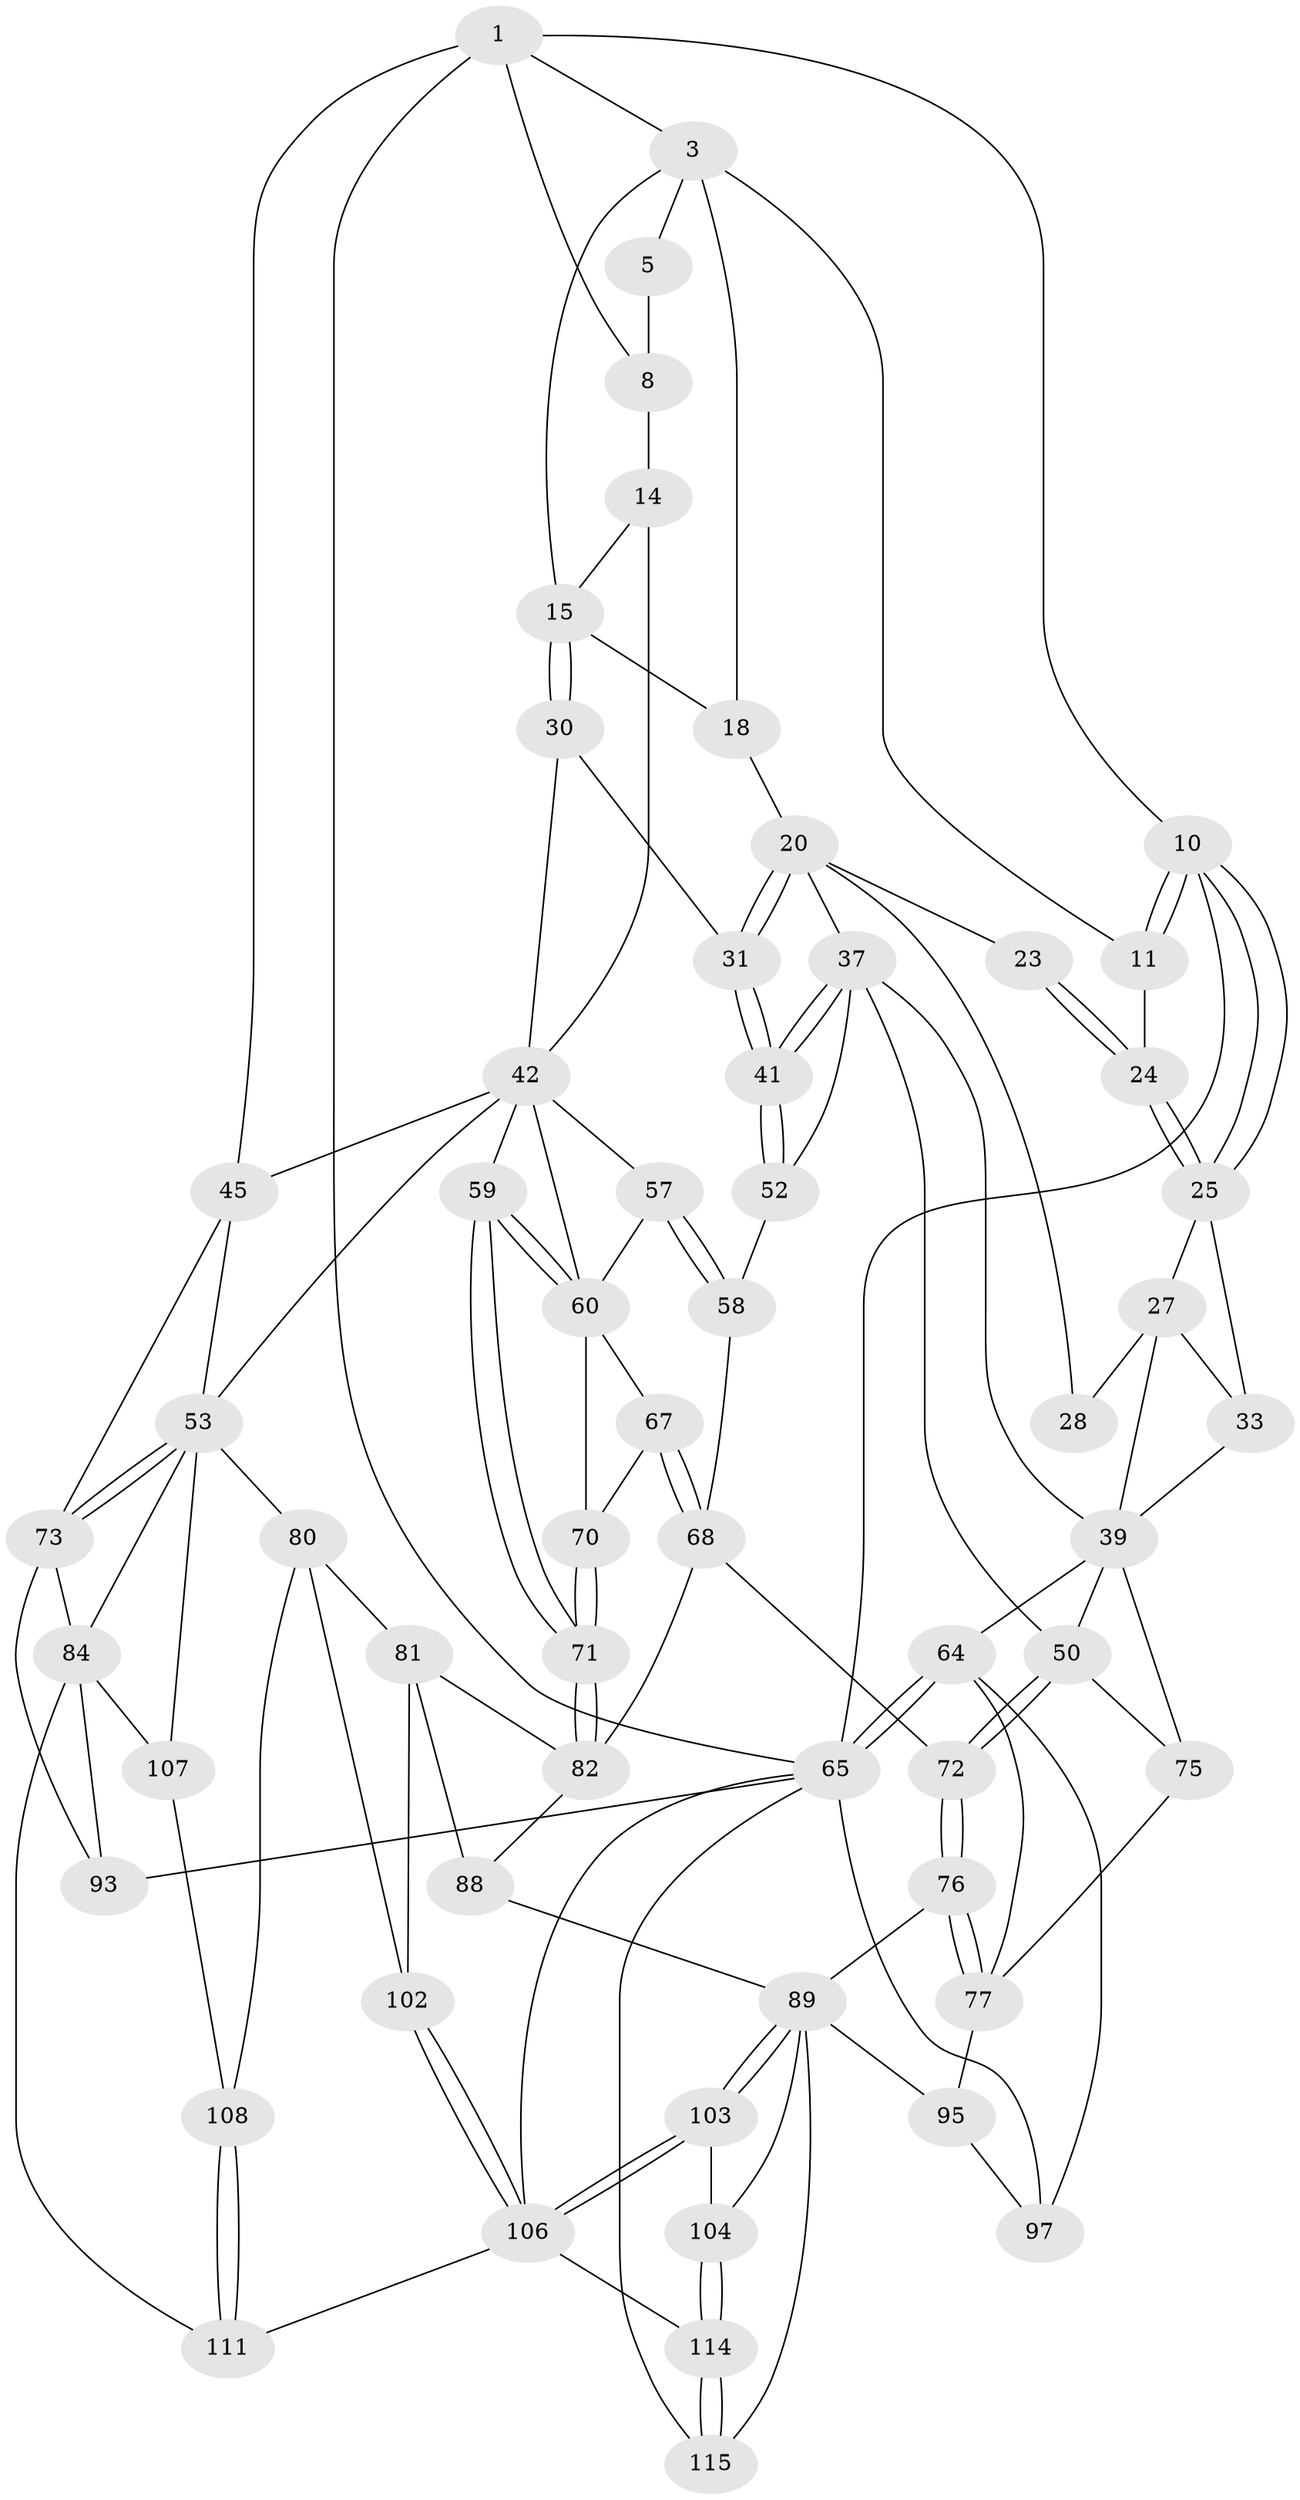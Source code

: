 // original degree distribution, {4: 0.2457627118644068, 5: 0.4830508474576271, 6: 0.2457627118644068, 3: 0.025423728813559324}
// Generated by graph-tools (version 1.1) at 2025/17/03/09/25 04:17:06]
// undirected, 59 vertices, 135 edges
graph export_dot {
graph [start="1"]
  node [color=gray90,style=filled];
  1 [pos="+0.7880754722525436+0",super="+2+6"];
  3 [pos="+0.4573793815925392+0",super="+4+12"];
  5 [pos="+0.7755760947768479+0.039627996640971955"];
  8 [pos="+1+0.13712083219589208",super="+9"];
  10 [pos="+0+0"];
  11 [pos="+0+0",super="+13"];
  14 [pos="+0.6933340112162238+0.19084187961377566",super="+35"];
  15 [pos="+0.558655943052324+0.20885292483937606",super="+16"];
  18 [pos="+0.3128873400463868+0.20651528064389804",super="+19"];
  20 [pos="+0.314662296763958+0.25126193079068687",super="+21"];
  23 [pos="+0.1861869905139709+0.19588227571752537"];
  24 [pos="+0.19130932503590206+0.15933684976312024"];
  25 [pos="+0+0",super="+26"];
  27 [pos="+0.04075088577410139+0.22451772445326468",super="+29"];
  28 [pos="+0.15703660905547437+0.2544707914080309"];
  30 [pos="+0.5490159404523516+0.27067079633099744"];
  31 [pos="+0.4404079948742808+0.3508522039233741"];
  33 [pos="+0+0.3930928342392918",super="+34"];
  37 [pos="+0.26066795452796837+0.2741753483515391",super="+38"];
  39 [pos="+0.17640453872588316+0.38233545840017336",super="+47"];
  41 [pos="+0.3768816713788694+0.4305915436706095"];
  42 [pos="+0.8631966808177564+0.35018266269936443",super="+43"];
  45 [pos="+1+0.4974613397027709",super="+46"];
  50 [pos="+0.2385917260185182+0.5641515286301466",super="+51"];
  52 [pos="+0.36607176300599+0.45190271159243606"];
  53 [pos="+0.8910259948177115+0.533603074896275",super="+54"];
  57 [pos="+0.5096671923847927+0.5281528670428125"];
  58 [pos="+0.38957956920079856+0.47841449206706077"];
  59 [pos="+0.7077785035833873+0.5939297422439694"];
  60 [pos="+0.6253149894069091+0.4554924139004573",super="+61"];
  64 [pos="+0+0.6386148371214264",super="+86"];
  65 [pos="+0+0.7651340367886083",super="+112+66"];
  67 [pos="+0.48854609732789894+0.6510934876854166"];
  68 [pos="+0.45147647702278776+0.677945448148596",super="+69"];
  70 [pos="+0.6453729801773972+0.6299366916081303"];
  71 [pos="+0.6462546059902448+0.6302303168347136"];
  72 [pos="+0.26230062705465074+0.6336900207205348"];
  73 [pos="+1+0.6239245278839385",super="+74+83"];
  75 [pos="+0.11191122942064823+0.6385137129706137"];
  76 [pos="+0.2648146376313201+0.6590050188050988"];
  77 [pos="+0.12491268960008735+0.6807966064952368",super="+85"];
  80 [pos="+0.6789214015652429+0.757903589628291",super="+101"];
  81 [pos="+0.6340945549419333+0.7091522759732136",super="+99"];
  82 [pos="+0.6336986392948826+0.6981351918795802",super="+87"];
  84 [pos="+0.8745597742399019+0.7751502685602824",super="+109"];
  88 [pos="+0.4365486808725086+0.7371836318548834"];
  89 [pos="+0.4253758589561025+0.7465780169632833",super="+90"];
  93 [pos="+1+1",super="+94"];
  95 [pos="+0.16297757365600893+0.7572736106204603",super="+96"];
  97 [pos="+0.12705651908617013+0.8334281932325718"];
  102 [pos="+0.5944256473252758+0.8933709528002693"];
  103 [pos="+0.412887571490059+0.8192364723667155"];
  104 [pos="+0.3939979494127399+0.8463060504452502"];
  106 [pos="+0.583695153254893+0.920685530182741",super="+113"];
  107 [pos="+0.7499685212294512+0.83280650217923"];
  108 [pos="+0.7291688513287488+0.850970783827266"];
  111 [pos="+0.7451540390754807+1"];
  114 [pos="+0.47250067188186456+1"];
  115 [pos="+0.27923263170439455+1"];
  1 -- 3;
  1 -- 8;
  1 -- 10;
  1 -- 45;
  1 -- 65;
  3 -- 18 [weight=2];
  3 -- 5;
  3 -- 15;
  3 -- 11;
  5 -- 8;
  8 -- 14 [weight=2];
  10 -- 11;
  10 -- 11;
  10 -- 25;
  10 -- 25;
  10 -- 65;
  11 -- 24;
  14 -- 15;
  14 -- 42;
  15 -- 30;
  15 -- 30;
  15 -- 18;
  18 -- 20;
  20 -- 31;
  20 -- 31;
  20 -- 37;
  20 -- 28;
  20 -- 23;
  23 -- 24;
  23 -- 24;
  24 -- 25;
  24 -- 25;
  25 -- 27;
  25 -- 33;
  27 -- 33 [weight=2];
  27 -- 28 [weight=2];
  27 -- 39;
  30 -- 31;
  30 -- 42;
  31 -- 41;
  31 -- 41;
  33 -- 39;
  37 -- 41;
  37 -- 41;
  37 -- 50;
  37 -- 52;
  37 -- 39;
  39 -- 64;
  39 -- 50;
  39 -- 75;
  41 -- 52;
  41 -- 52;
  42 -- 45;
  42 -- 53;
  42 -- 57;
  42 -- 59;
  42 -- 60;
  45 -- 73;
  45 -- 53;
  50 -- 72;
  50 -- 72;
  50 -- 75;
  52 -- 58;
  53 -- 73;
  53 -- 73;
  53 -- 80;
  53 -- 84;
  53 -- 107;
  57 -- 58;
  57 -- 58;
  57 -- 60;
  58 -- 68;
  59 -- 60;
  59 -- 60;
  59 -- 71;
  59 -- 71;
  60 -- 67;
  60 -- 70;
  64 -- 65 [weight=2];
  64 -- 65;
  64 -- 97;
  64 -- 77;
  65 -- 97;
  65 -- 115;
  65 -- 106;
  65 -- 93;
  67 -- 68;
  67 -- 68;
  67 -- 70;
  68 -- 82;
  68 -- 72;
  70 -- 71;
  70 -- 71;
  71 -- 82;
  71 -- 82;
  72 -- 76;
  72 -- 76;
  73 -- 93 [weight=2];
  73 -- 84;
  75 -- 77;
  76 -- 77;
  76 -- 77;
  76 -- 89;
  77 -- 95;
  80 -- 81;
  80 -- 108;
  80 -- 102;
  81 -- 82;
  81 -- 88;
  81 -- 102;
  82 -- 88;
  84 -- 107;
  84 -- 93;
  84 -- 111;
  88 -- 89;
  89 -- 103;
  89 -- 103;
  89 -- 115;
  89 -- 104;
  89 -- 95 [weight=2];
  95 -- 97;
  102 -- 106;
  102 -- 106;
  103 -- 104;
  103 -- 106;
  103 -- 106;
  104 -- 114;
  104 -- 114;
  106 -- 114;
  106 -- 111;
  107 -- 108;
  108 -- 111;
  108 -- 111;
  114 -- 115;
  114 -- 115;
}
